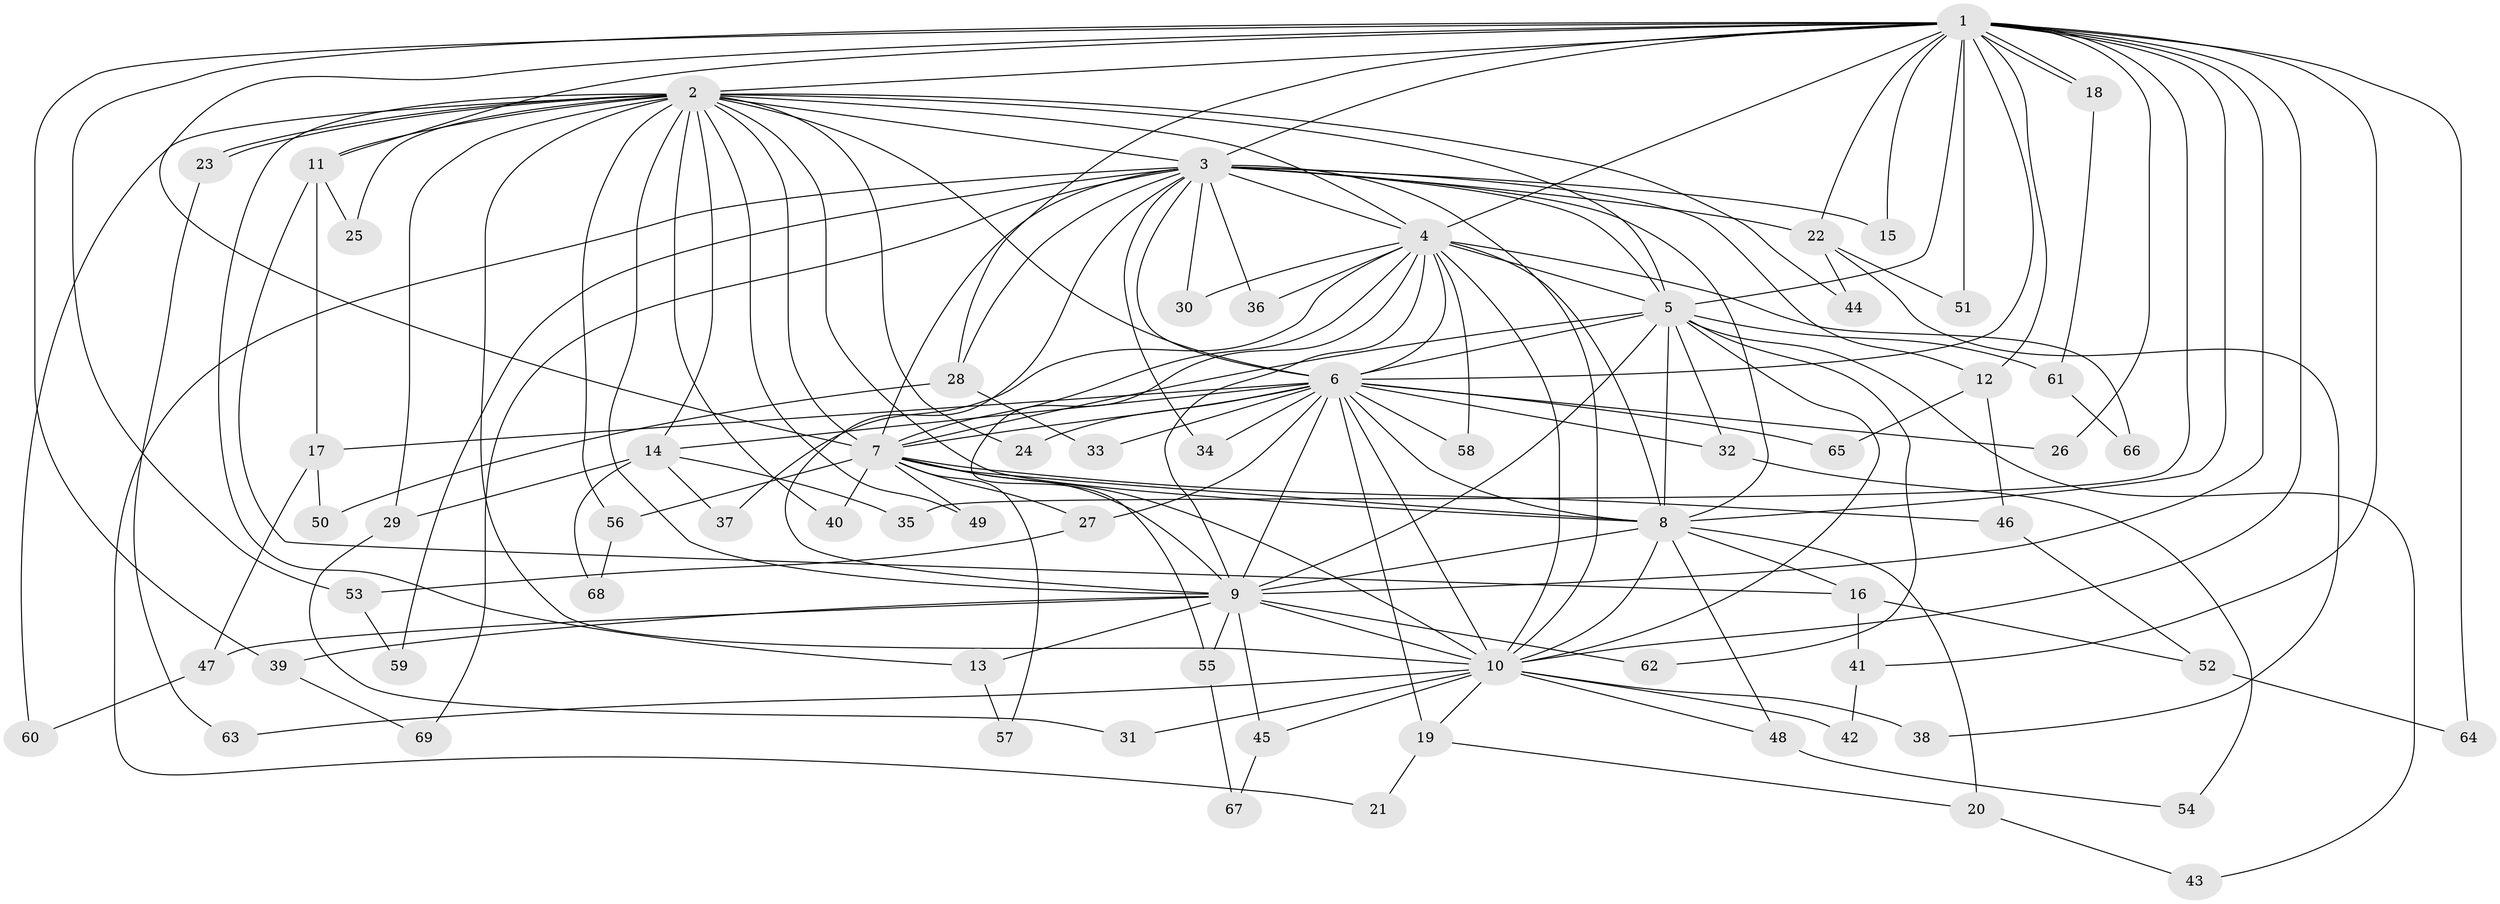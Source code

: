 // coarse degree distribution, {20: 0.023255813953488372, 19: 0.023255813953488372, 23: 0.023255813953488372, 12: 0.09302325581395349, 18: 0.023255813953488372, 4: 0.11627906976744186, 3: 0.3023255813953488, 6: 0.023255813953488372, 2: 0.3488372093023256, 5: 0.023255813953488372}
// Generated by graph-tools (version 1.1) at 2025/51/02/27/25 19:51:50]
// undirected, 69 vertices, 163 edges
graph export_dot {
graph [start="1"]
  node [color=gray90,style=filled];
  1;
  2;
  3;
  4;
  5;
  6;
  7;
  8;
  9;
  10;
  11;
  12;
  13;
  14;
  15;
  16;
  17;
  18;
  19;
  20;
  21;
  22;
  23;
  24;
  25;
  26;
  27;
  28;
  29;
  30;
  31;
  32;
  33;
  34;
  35;
  36;
  37;
  38;
  39;
  40;
  41;
  42;
  43;
  44;
  45;
  46;
  47;
  48;
  49;
  50;
  51;
  52;
  53;
  54;
  55;
  56;
  57;
  58;
  59;
  60;
  61;
  62;
  63;
  64;
  65;
  66;
  67;
  68;
  69;
  1 -- 2;
  1 -- 3;
  1 -- 4;
  1 -- 5;
  1 -- 6;
  1 -- 7;
  1 -- 8;
  1 -- 9;
  1 -- 10;
  1 -- 11;
  1 -- 12;
  1 -- 15;
  1 -- 18;
  1 -- 18;
  1 -- 22;
  1 -- 26;
  1 -- 28;
  1 -- 35;
  1 -- 39;
  1 -- 41;
  1 -- 51;
  1 -- 53;
  1 -- 64;
  2 -- 3;
  2 -- 4;
  2 -- 5;
  2 -- 6;
  2 -- 7;
  2 -- 8;
  2 -- 9;
  2 -- 10;
  2 -- 11;
  2 -- 13;
  2 -- 14;
  2 -- 23;
  2 -- 23;
  2 -- 24;
  2 -- 25;
  2 -- 29;
  2 -- 40;
  2 -- 44;
  2 -- 49;
  2 -- 56;
  2 -- 60;
  3 -- 4;
  3 -- 5;
  3 -- 6;
  3 -- 7;
  3 -- 8;
  3 -- 9;
  3 -- 10;
  3 -- 12;
  3 -- 15;
  3 -- 21;
  3 -- 22;
  3 -- 28;
  3 -- 30;
  3 -- 34;
  3 -- 36;
  3 -- 59;
  3 -- 69;
  4 -- 5;
  4 -- 6;
  4 -- 7;
  4 -- 8;
  4 -- 9;
  4 -- 10;
  4 -- 30;
  4 -- 36;
  4 -- 37;
  4 -- 55;
  4 -- 58;
  4 -- 66;
  5 -- 6;
  5 -- 7;
  5 -- 8;
  5 -- 9;
  5 -- 10;
  5 -- 32;
  5 -- 43;
  5 -- 61;
  5 -- 62;
  6 -- 7;
  6 -- 8;
  6 -- 9;
  6 -- 10;
  6 -- 14;
  6 -- 17;
  6 -- 19;
  6 -- 24;
  6 -- 26;
  6 -- 27;
  6 -- 32;
  6 -- 33;
  6 -- 34;
  6 -- 58;
  6 -- 65;
  7 -- 8;
  7 -- 9;
  7 -- 10;
  7 -- 27;
  7 -- 40;
  7 -- 46;
  7 -- 49;
  7 -- 56;
  7 -- 57;
  8 -- 9;
  8 -- 10;
  8 -- 16;
  8 -- 20;
  8 -- 48;
  9 -- 10;
  9 -- 13;
  9 -- 39;
  9 -- 45;
  9 -- 47;
  9 -- 55;
  9 -- 62;
  10 -- 19;
  10 -- 31;
  10 -- 38;
  10 -- 42;
  10 -- 45;
  10 -- 48;
  10 -- 63;
  11 -- 16;
  11 -- 17;
  11 -- 25;
  12 -- 46;
  12 -- 65;
  13 -- 57;
  14 -- 29;
  14 -- 35;
  14 -- 37;
  14 -- 68;
  16 -- 41;
  16 -- 52;
  17 -- 47;
  17 -- 50;
  18 -- 61;
  19 -- 20;
  19 -- 21;
  20 -- 43;
  22 -- 38;
  22 -- 44;
  22 -- 51;
  23 -- 63;
  27 -- 53;
  28 -- 33;
  28 -- 50;
  29 -- 31;
  32 -- 54;
  39 -- 69;
  41 -- 42;
  45 -- 67;
  46 -- 52;
  47 -- 60;
  48 -- 54;
  52 -- 64;
  53 -- 59;
  55 -- 67;
  56 -- 68;
  61 -- 66;
}
